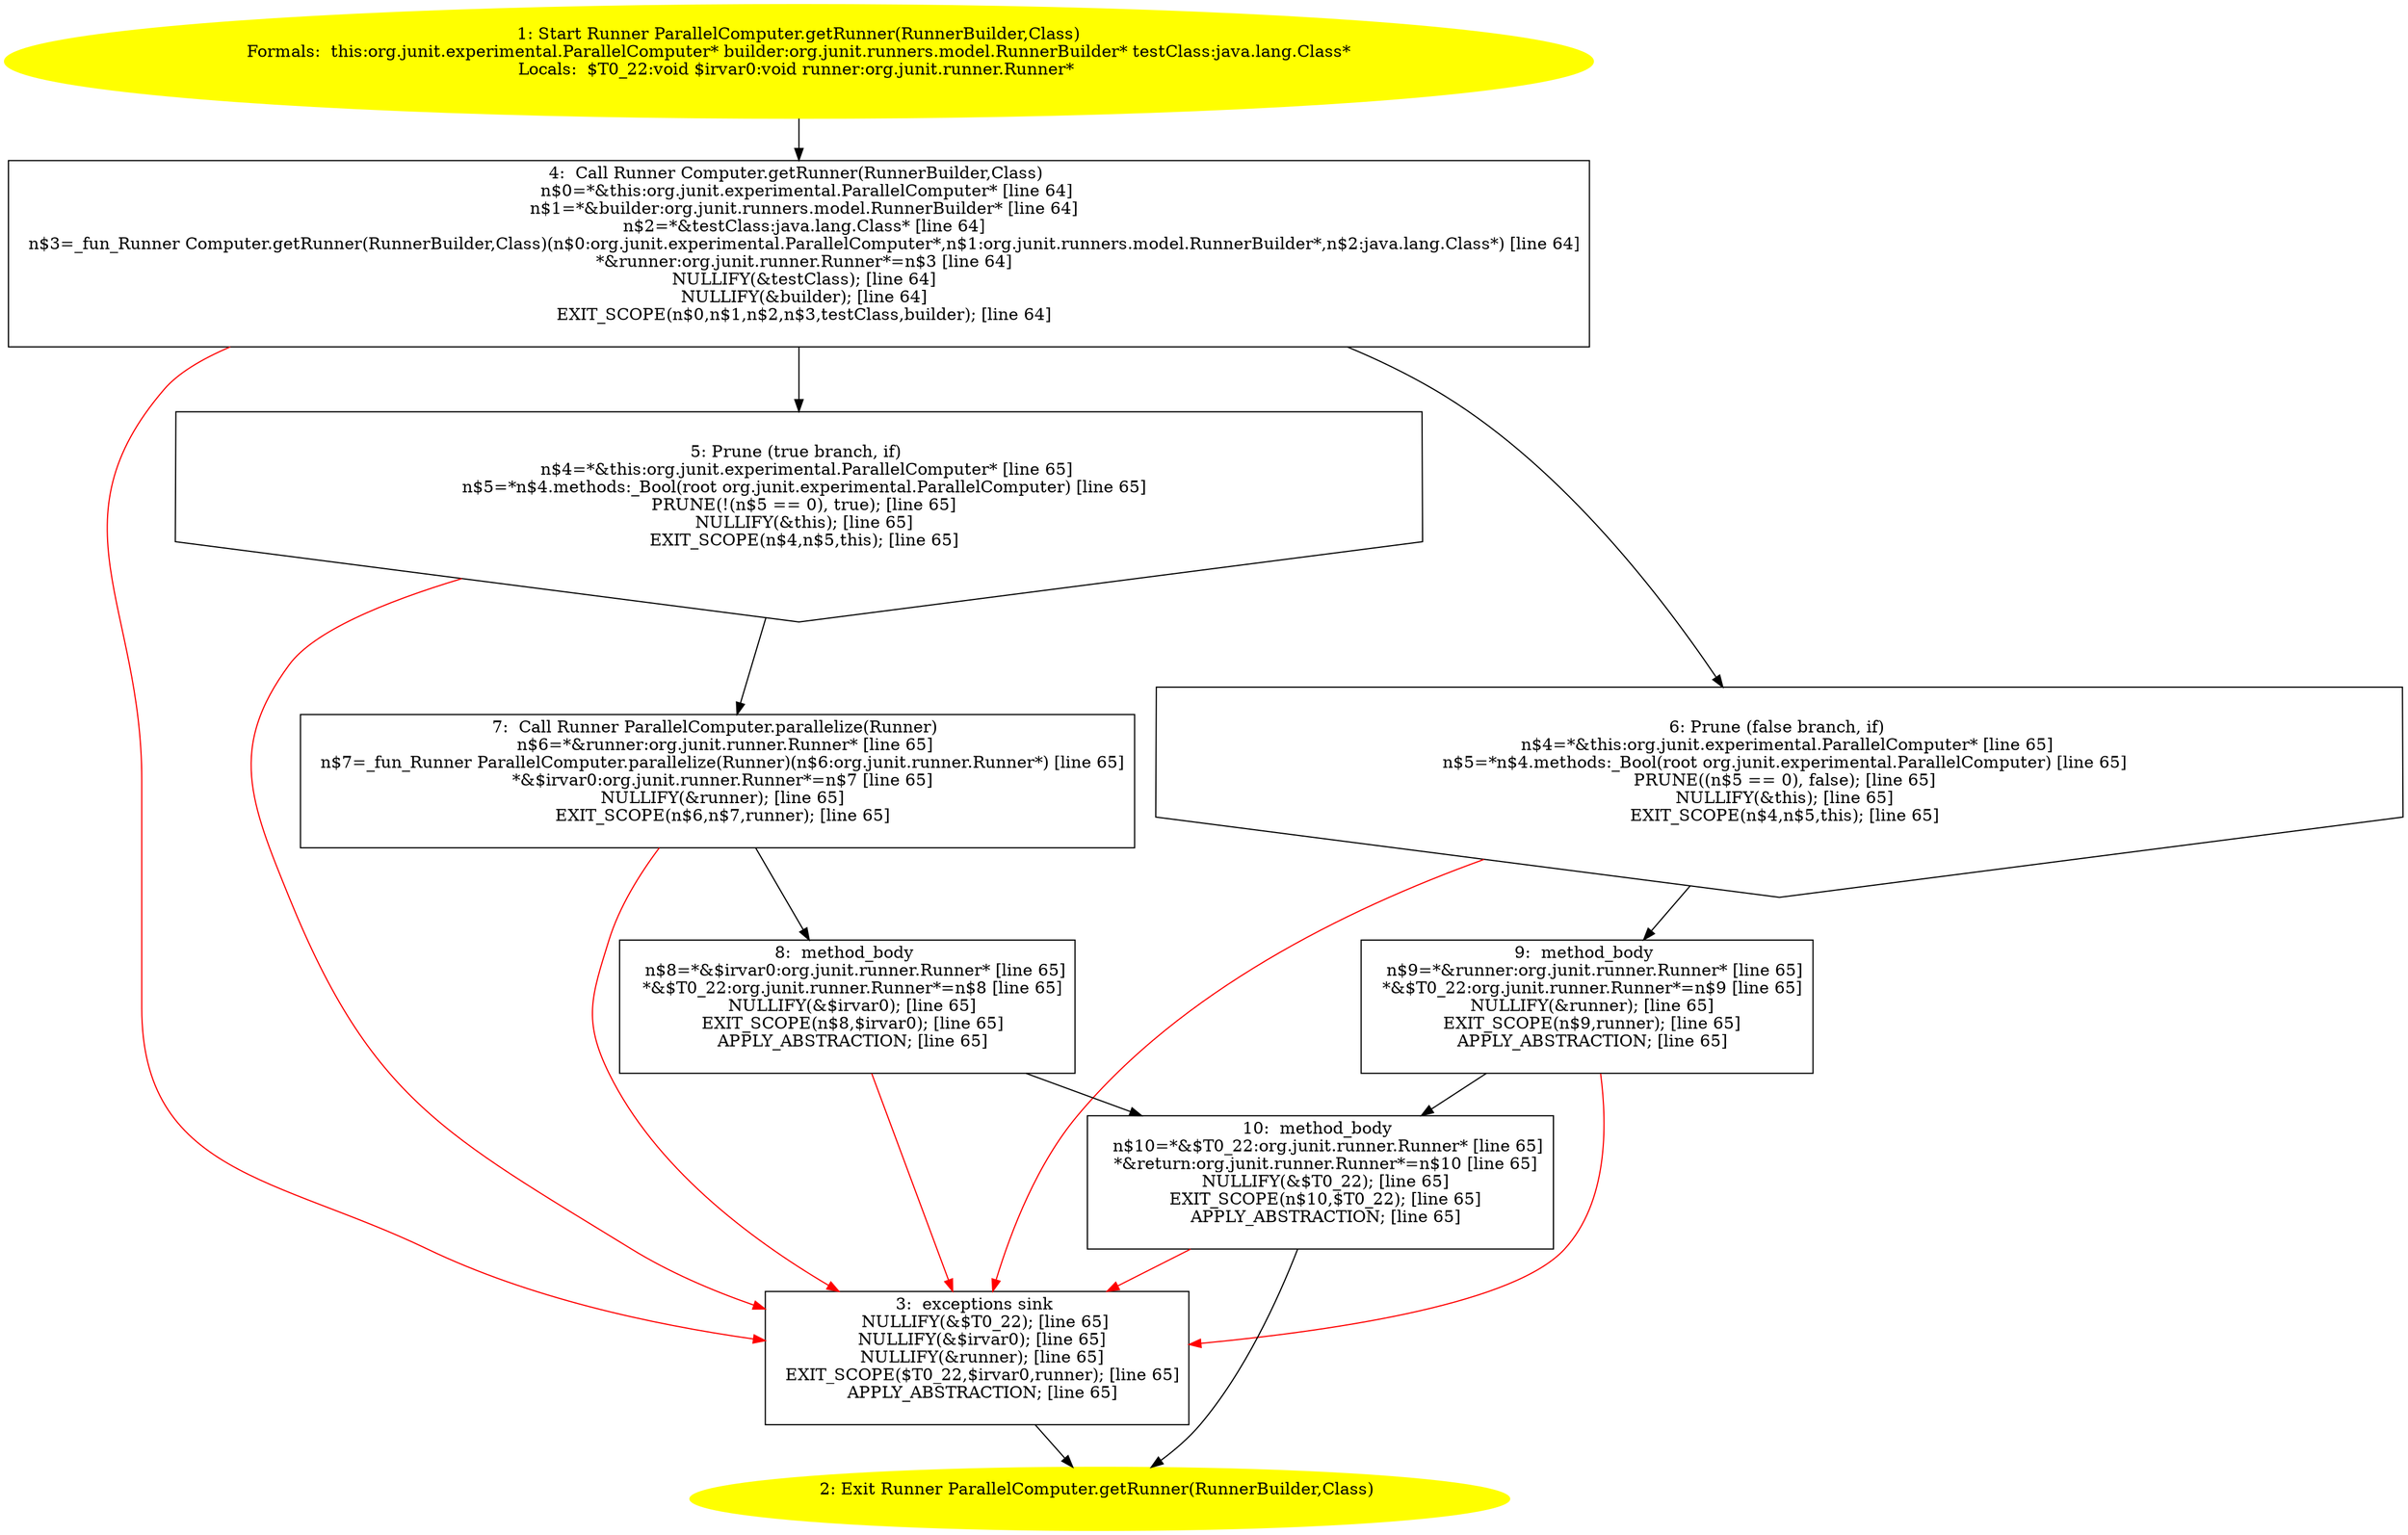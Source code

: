 /* @generated */
digraph cfg {
"org.junit.experimental.ParallelComputer.getRunner(org.junit.runners.model.RunnerBuilder,java.lang.Cl.195a6a40699384a8060b7114f5714fd0_1" [label="1: Start Runner ParallelComputer.getRunner(RunnerBuilder,Class)\nFormals:  this:org.junit.experimental.ParallelComputer* builder:org.junit.runners.model.RunnerBuilder* testClass:java.lang.Class*\nLocals:  $T0_22:void $irvar0:void runner:org.junit.runner.Runner* \n  " color=yellow style=filled]
	

	 "org.junit.experimental.ParallelComputer.getRunner(org.junit.runners.model.RunnerBuilder,java.lang.Cl.195a6a40699384a8060b7114f5714fd0_1" -> "org.junit.experimental.ParallelComputer.getRunner(org.junit.runners.model.RunnerBuilder,java.lang.Cl.195a6a40699384a8060b7114f5714fd0_4" ;
"org.junit.experimental.ParallelComputer.getRunner(org.junit.runners.model.RunnerBuilder,java.lang.Cl.195a6a40699384a8060b7114f5714fd0_2" [label="2: Exit Runner ParallelComputer.getRunner(RunnerBuilder,Class) \n  " color=yellow style=filled]
	

"org.junit.experimental.ParallelComputer.getRunner(org.junit.runners.model.RunnerBuilder,java.lang.Cl.195a6a40699384a8060b7114f5714fd0_3" [label="3:  exceptions sink \n   NULLIFY(&$T0_22); [line 65]\n  NULLIFY(&$irvar0); [line 65]\n  NULLIFY(&runner); [line 65]\n  EXIT_SCOPE($T0_22,$irvar0,runner); [line 65]\n  APPLY_ABSTRACTION; [line 65]\n " shape="box"]
	

	 "org.junit.experimental.ParallelComputer.getRunner(org.junit.runners.model.RunnerBuilder,java.lang.Cl.195a6a40699384a8060b7114f5714fd0_3" -> "org.junit.experimental.ParallelComputer.getRunner(org.junit.runners.model.RunnerBuilder,java.lang.Cl.195a6a40699384a8060b7114f5714fd0_2" ;
"org.junit.experimental.ParallelComputer.getRunner(org.junit.runners.model.RunnerBuilder,java.lang.Cl.195a6a40699384a8060b7114f5714fd0_4" [label="4:  Call Runner Computer.getRunner(RunnerBuilder,Class) \n   n$0=*&this:org.junit.experimental.ParallelComputer* [line 64]\n  n$1=*&builder:org.junit.runners.model.RunnerBuilder* [line 64]\n  n$2=*&testClass:java.lang.Class* [line 64]\n  n$3=_fun_Runner Computer.getRunner(RunnerBuilder,Class)(n$0:org.junit.experimental.ParallelComputer*,n$1:org.junit.runners.model.RunnerBuilder*,n$2:java.lang.Class*) [line 64]\n  *&runner:org.junit.runner.Runner*=n$3 [line 64]\n  NULLIFY(&testClass); [line 64]\n  NULLIFY(&builder); [line 64]\n  EXIT_SCOPE(n$0,n$1,n$2,n$3,testClass,builder); [line 64]\n " shape="box"]
	

	 "org.junit.experimental.ParallelComputer.getRunner(org.junit.runners.model.RunnerBuilder,java.lang.Cl.195a6a40699384a8060b7114f5714fd0_4" -> "org.junit.experimental.ParallelComputer.getRunner(org.junit.runners.model.RunnerBuilder,java.lang.Cl.195a6a40699384a8060b7114f5714fd0_5" ;
	 "org.junit.experimental.ParallelComputer.getRunner(org.junit.runners.model.RunnerBuilder,java.lang.Cl.195a6a40699384a8060b7114f5714fd0_4" -> "org.junit.experimental.ParallelComputer.getRunner(org.junit.runners.model.RunnerBuilder,java.lang.Cl.195a6a40699384a8060b7114f5714fd0_6" ;
	 "org.junit.experimental.ParallelComputer.getRunner(org.junit.runners.model.RunnerBuilder,java.lang.Cl.195a6a40699384a8060b7114f5714fd0_4" -> "org.junit.experimental.ParallelComputer.getRunner(org.junit.runners.model.RunnerBuilder,java.lang.Cl.195a6a40699384a8060b7114f5714fd0_3" [color="red" ];
"org.junit.experimental.ParallelComputer.getRunner(org.junit.runners.model.RunnerBuilder,java.lang.Cl.195a6a40699384a8060b7114f5714fd0_5" [label="5: Prune (true branch, if) \n   n$4=*&this:org.junit.experimental.ParallelComputer* [line 65]\n  n$5=*n$4.methods:_Bool(root org.junit.experimental.ParallelComputer) [line 65]\n  PRUNE(!(n$5 == 0), true); [line 65]\n  NULLIFY(&this); [line 65]\n  EXIT_SCOPE(n$4,n$5,this); [line 65]\n " shape="invhouse"]
	

	 "org.junit.experimental.ParallelComputer.getRunner(org.junit.runners.model.RunnerBuilder,java.lang.Cl.195a6a40699384a8060b7114f5714fd0_5" -> "org.junit.experimental.ParallelComputer.getRunner(org.junit.runners.model.RunnerBuilder,java.lang.Cl.195a6a40699384a8060b7114f5714fd0_7" ;
	 "org.junit.experimental.ParallelComputer.getRunner(org.junit.runners.model.RunnerBuilder,java.lang.Cl.195a6a40699384a8060b7114f5714fd0_5" -> "org.junit.experimental.ParallelComputer.getRunner(org.junit.runners.model.RunnerBuilder,java.lang.Cl.195a6a40699384a8060b7114f5714fd0_3" [color="red" ];
"org.junit.experimental.ParallelComputer.getRunner(org.junit.runners.model.RunnerBuilder,java.lang.Cl.195a6a40699384a8060b7114f5714fd0_6" [label="6: Prune (false branch, if) \n   n$4=*&this:org.junit.experimental.ParallelComputer* [line 65]\n  n$5=*n$4.methods:_Bool(root org.junit.experimental.ParallelComputer) [line 65]\n  PRUNE((n$5 == 0), false); [line 65]\n  NULLIFY(&this); [line 65]\n  EXIT_SCOPE(n$4,n$5,this); [line 65]\n " shape="invhouse"]
	

	 "org.junit.experimental.ParallelComputer.getRunner(org.junit.runners.model.RunnerBuilder,java.lang.Cl.195a6a40699384a8060b7114f5714fd0_6" -> "org.junit.experimental.ParallelComputer.getRunner(org.junit.runners.model.RunnerBuilder,java.lang.Cl.195a6a40699384a8060b7114f5714fd0_9" ;
	 "org.junit.experimental.ParallelComputer.getRunner(org.junit.runners.model.RunnerBuilder,java.lang.Cl.195a6a40699384a8060b7114f5714fd0_6" -> "org.junit.experimental.ParallelComputer.getRunner(org.junit.runners.model.RunnerBuilder,java.lang.Cl.195a6a40699384a8060b7114f5714fd0_3" [color="red" ];
"org.junit.experimental.ParallelComputer.getRunner(org.junit.runners.model.RunnerBuilder,java.lang.Cl.195a6a40699384a8060b7114f5714fd0_7" [label="7:  Call Runner ParallelComputer.parallelize(Runner) \n   n$6=*&runner:org.junit.runner.Runner* [line 65]\n  n$7=_fun_Runner ParallelComputer.parallelize(Runner)(n$6:org.junit.runner.Runner*) [line 65]\n  *&$irvar0:org.junit.runner.Runner*=n$7 [line 65]\n  NULLIFY(&runner); [line 65]\n  EXIT_SCOPE(n$6,n$7,runner); [line 65]\n " shape="box"]
	

	 "org.junit.experimental.ParallelComputer.getRunner(org.junit.runners.model.RunnerBuilder,java.lang.Cl.195a6a40699384a8060b7114f5714fd0_7" -> "org.junit.experimental.ParallelComputer.getRunner(org.junit.runners.model.RunnerBuilder,java.lang.Cl.195a6a40699384a8060b7114f5714fd0_8" ;
	 "org.junit.experimental.ParallelComputer.getRunner(org.junit.runners.model.RunnerBuilder,java.lang.Cl.195a6a40699384a8060b7114f5714fd0_7" -> "org.junit.experimental.ParallelComputer.getRunner(org.junit.runners.model.RunnerBuilder,java.lang.Cl.195a6a40699384a8060b7114f5714fd0_3" [color="red" ];
"org.junit.experimental.ParallelComputer.getRunner(org.junit.runners.model.RunnerBuilder,java.lang.Cl.195a6a40699384a8060b7114f5714fd0_8" [label="8:  method_body \n   n$8=*&$irvar0:org.junit.runner.Runner* [line 65]\n  *&$T0_22:org.junit.runner.Runner*=n$8 [line 65]\n  NULLIFY(&$irvar0); [line 65]\n  EXIT_SCOPE(n$8,$irvar0); [line 65]\n  APPLY_ABSTRACTION; [line 65]\n " shape="box"]
	

	 "org.junit.experimental.ParallelComputer.getRunner(org.junit.runners.model.RunnerBuilder,java.lang.Cl.195a6a40699384a8060b7114f5714fd0_8" -> "org.junit.experimental.ParallelComputer.getRunner(org.junit.runners.model.RunnerBuilder,java.lang.Cl.195a6a40699384a8060b7114f5714fd0_10" ;
	 "org.junit.experimental.ParallelComputer.getRunner(org.junit.runners.model.RunnerBuilder,java.lang.Cl.195a6a40699384a8060b7114f5714fd0_8" -> "org.junit.experimental.ParallelComputer.getRunner(org.junit.runners.model.RunnerBuilder,java.lang.Cl.195a6a40699384a8060b7114f5714fd0_3" [color="red" ];
"org.junit.experimental.ParallelComputer.getRunner(org.junit.runners.model.RunnerBuilder,java.lang.Cl.195a6a40699384a8060b7114f5714fd0_9" [label="9:  method_body \n   n$9=*&runner:org.junit.runner.Runner* [line 65]\n  *&$T0_22:org.junit.runner.Runner*=n$9 [line 65]\n  NULLIFY(&runner); [line 65]\n  EXIT_SCOPE(n$9,runner); [line 65]\n  APPLY_ABSTRACTION; [line 65]\n " shape="box"]
	

	 "org.junit.experimental.ParallelComputer.getRunner(org.junit.runners.model.RunnerBuilder,java.lang.Cl.195a6a40699384a8060b7114f5714fd0_9" -> "org.junit.experimental.ParallelComputer.getRunner(org.junit.runners.model.RunnerBuilder,java.lang.Cl.195a6a40699384a8060b7114f5714fd0_10" ;
	 "org.junit.experimental.ParallelComputer.getRunner(org.junit.runners.model.RunnerBuilder,java.lang.Cl.195a6a40699384a8060b7114f5714fd0_9" -> "org.junit.experimental.ParallelComputer.getRunner(org.junit.runners.model.RunnerBuilder,java.lang.Cl.195a6a40699384a8060b7114f5714fd0_3" [color="red" ];
"org.junit.experimental.ParallelComputer.getRunner(org.junit.runners.model.RunnerBuilder,java.lang.Cl.195a6a40699384a8060b7114f5714fd0_10" [label="10:  method_body \n   n$10=*&$T0_22:org.junit.runner.Runner* [line 65]\n  *&return:org.junit.runner.Runner*=n$10 [line 65]\n  NULLIFY(&$T0_22); [line 65]\n  EXIT_SCOPE(n$10,$T0_22); [line 65]\n  APPLY_ABSTRACTION; [line 65]\n " shape="box"]
	

	 "org.junit.experimental.ParallelComputer.getRunner(org.junit.runners.model.RunnerBuilder,java.lang.Cl.195a6a40699384a8060b7114f5714fd0_10" -> "org.junit.experimental.ParallelComputer.getRunner(org.junit.runners.model.RunnerBuilder,java.lang.Cl.195a6a40699384a8060b7114f5714fd0_2" ;
	 "org.junit.experimental.ParallelComputer.getRunner(org.junit.runners.model.RunnerBuilder,java.lang.Cl.195a6a40699384a8060b7114f5714fd0_10" -> "org.junit.experimental.ParallelComputer.getRunner(org.junit.runners.model.RunnerBuilder,java.lang.Cl.195a6a40699384a8060b7114f5714fd0_3" [color="red" ];
}
